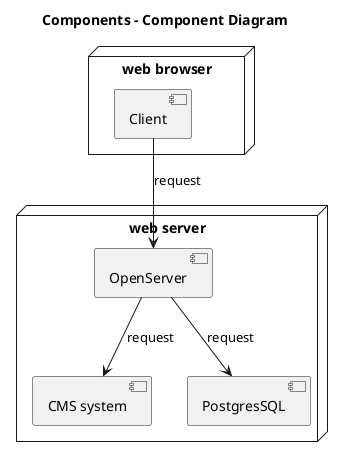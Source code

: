 @startuml  


title Components - Component Diagram

 node "web browser" {
  [Client]
  }
  

  
  node "web server" {
  [OpenServer]
  [CMS system]
  [PostgresSQL]
  }
  
  [Client] --> [OpenServer]: request
  [OpenServer] --> [PostgresSQL]: request
  [OpenServer] --> [CMS system]: request

@enduml
